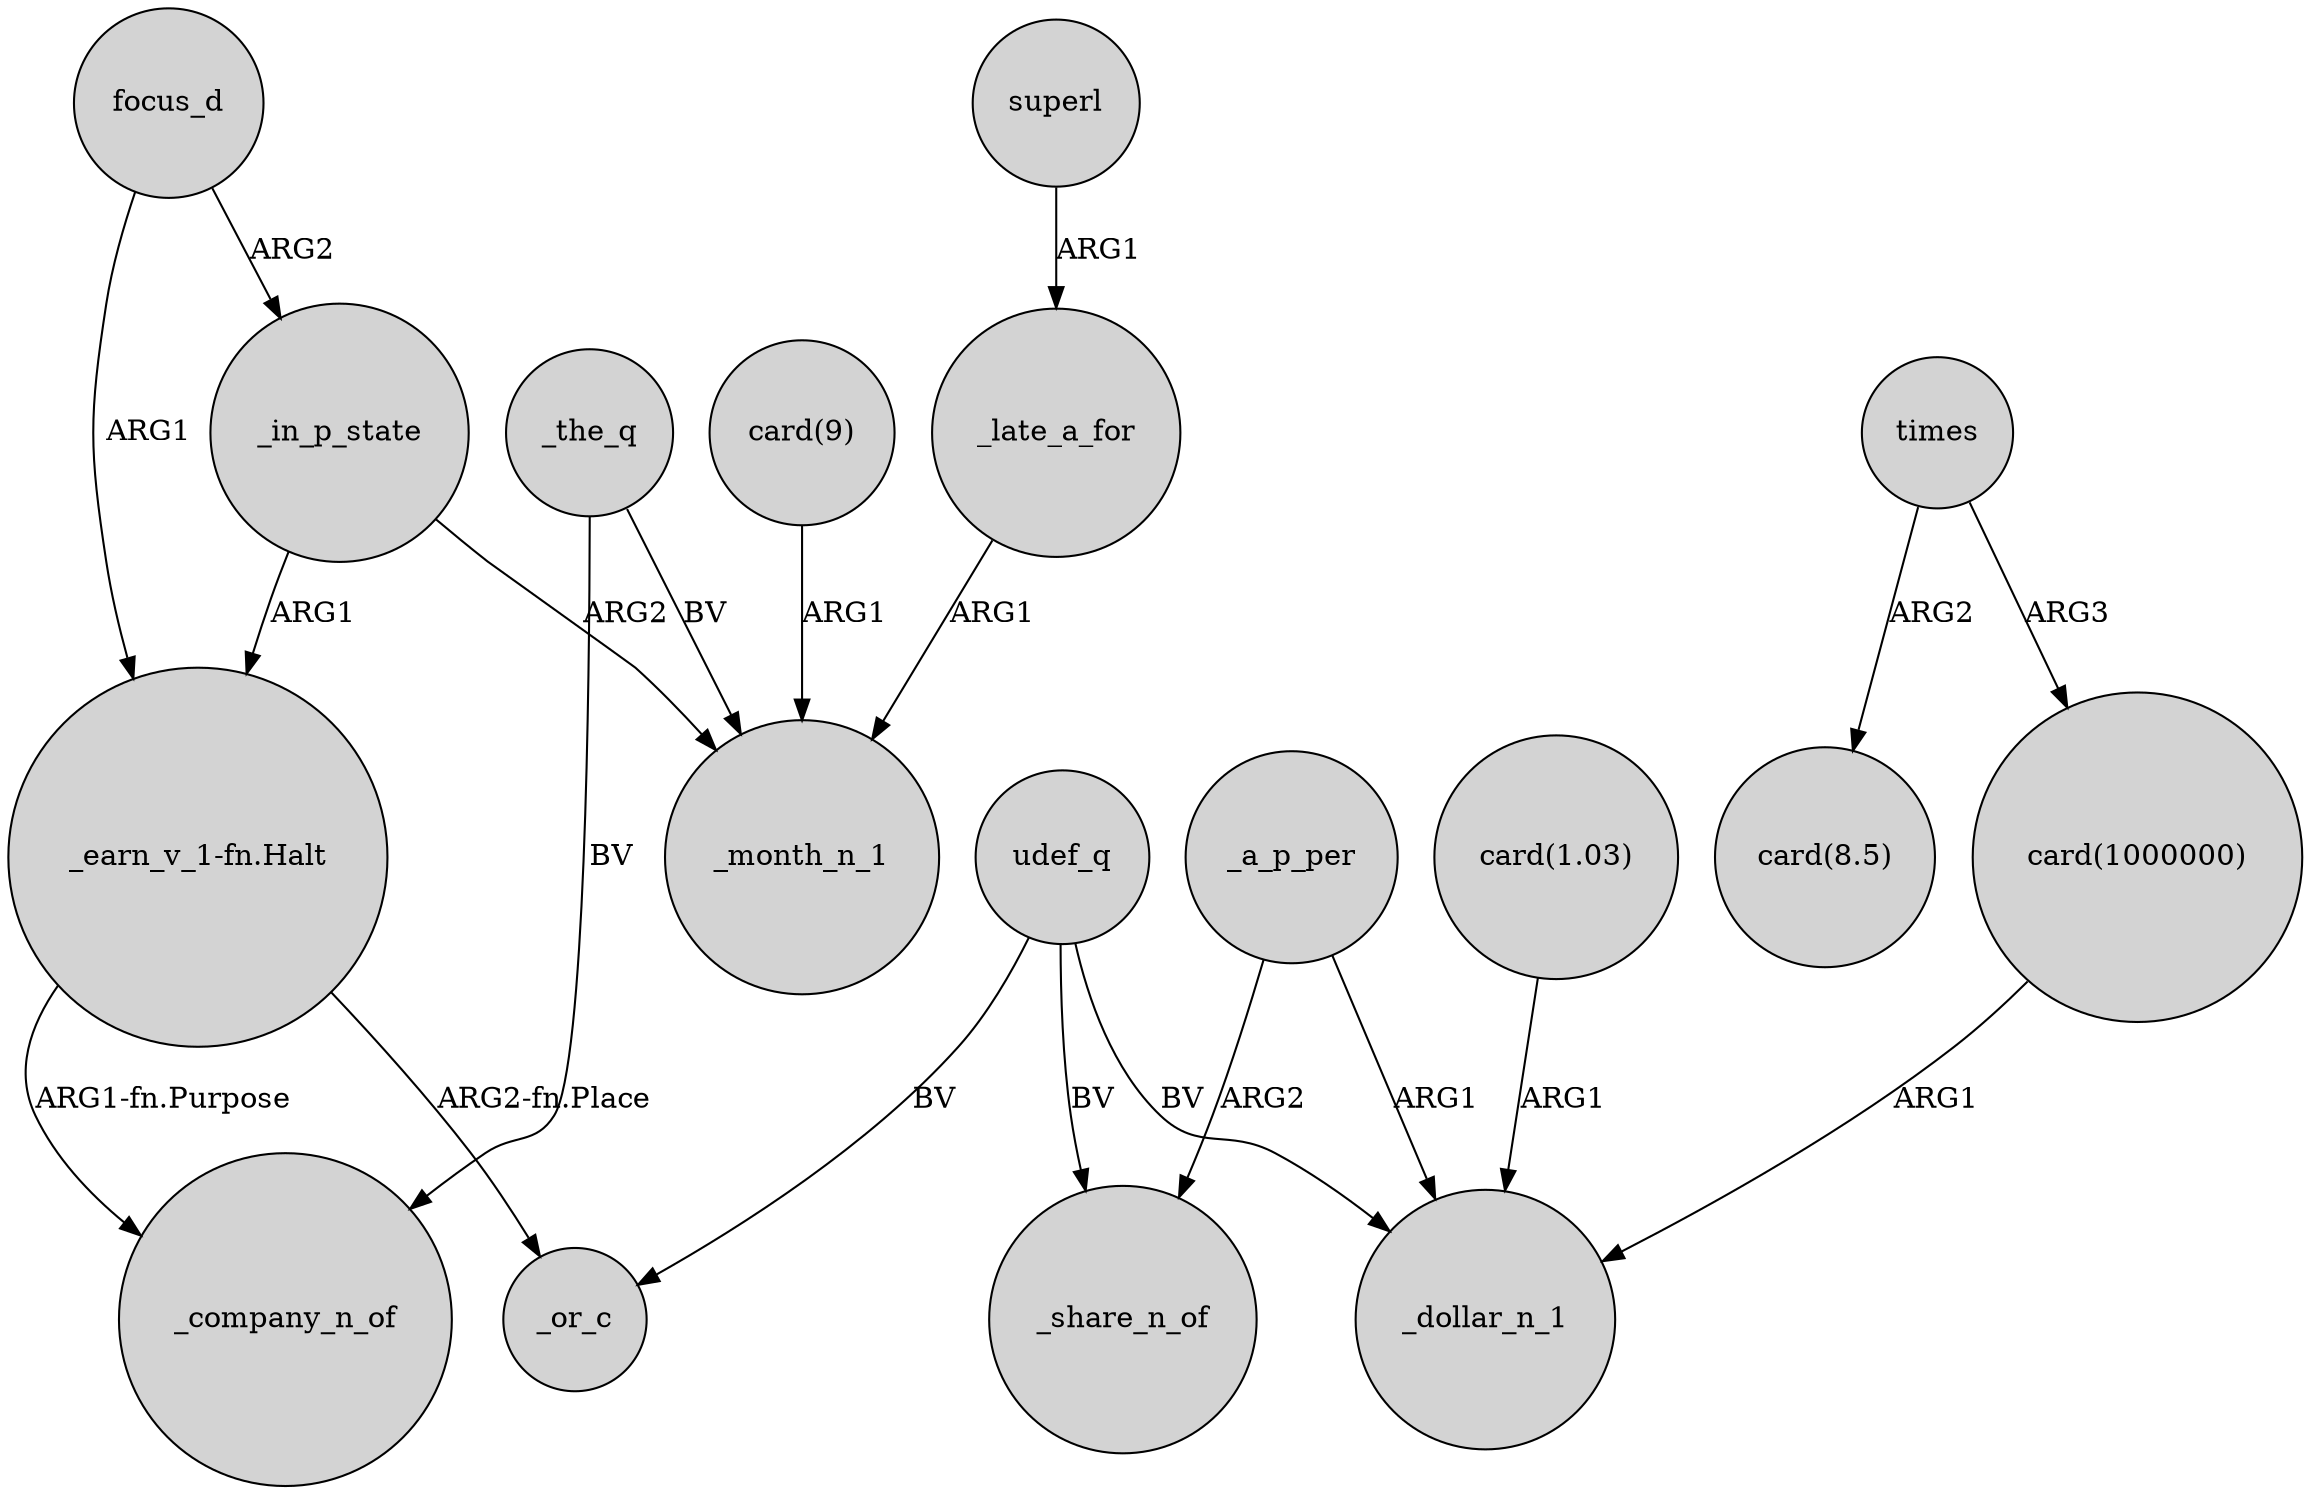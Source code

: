 digraph {
	node [shape=circle style=filled]
	focus_d -> _in_p_state [label=ARG2]
	"card(1.03)" -> _dollar_n_1 [label=ARG1]
	_the_q -> _month_n_1 [label=BV]
	focus_d -> "_earn_v_1-fn.Halt" [label=ARG1]
	superl -> _late_a_for [label=ARG1]
	times -> "card(1000000)" [label=ARG3]
	"_earn_v_1-fn.Halt" -> _company_n_of [label="ARG1-fn.Purpose"]
	_late_a_for -> _month_n_1 [label=ARG1]
	udef_q -> _or_c [label=BV]
	_a_p_per -> _share_n_of [label=ARG2]
	times -> "card(8.5)" [label=ARG2]
	udef_q -> _share_n_of [label=BV]
	udef_q -> _dollar_n_1 [label=BV]
	"card(1000000)" -> _dollar_n_1 [label=ARG1]
	_a_p_per -> _dollar_n_1 [label=ARG1]
	"_earn_v_1-fn.Halt" -> _or_c [label="ARG2-fn.Place"]
	_in_p_state -> _month_n_1 [label=ARG2]
	"card(9)" -> _month_n_1 [label=ARG1]
	_the_q -> _company_n_of [label=BV]
	_in_p_state -> "_earn_v_1-fn.Halt" [label=ARG1]
}
